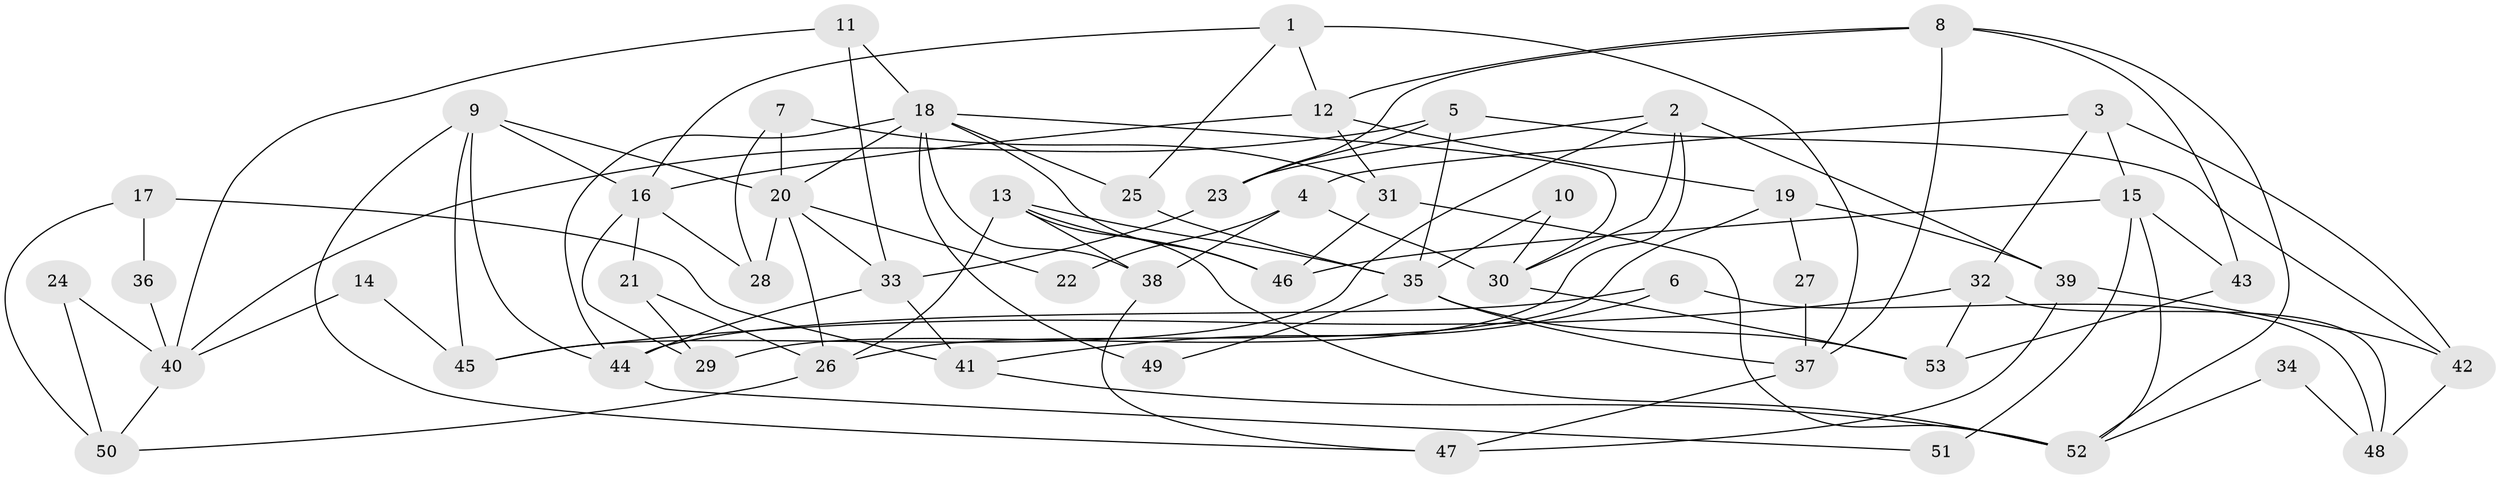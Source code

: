 // Generated by graph-tools (version 1.1) at 2025/11/02/27/25 16:11:22]
// undirected, 53 vertices, 106 edges
graph export_dot {
graph [start="1"]
  node [color=gray90,style=filled];
  1;
  2;
  3;
  4;
  5;
  6;
  7;
  8;
  9;
  10;
  11;
  12;
  13;
  14;
  15;
  16;
  17;
  18;
  19;
  20;
  21;
  22;
  23;
  24;
  25;
  26;
  27;
  28;
  29;
  30;
  31;
  32;
  33;
  34;
  35;
  36;
  37;
  38;
  39;
  40;
  41;
  42;
  43;
  44;
  45;
  46;
  47;
  48;
  49;
  50;
  51;
  52;
  53;
  1 -- 16;
  1 -- 37;
  1 -- 12;
  1 -- 25;
  2 -- 30;
  2 -- 39;
  2 -- 23;
  2 -- 29;
  2 -- 45;
  3 -- 4;
  3 -- 15;
  3 -- 32;
  3 -- 42;
  4 -- 38;
  4 -- 30;
  4 -- 22;
  5 -- 23;
  5 -- 42;
  5 -- 35;
  5 -- 40;
  6 -- 44;
  6 -- 41;
  6 -- 48;
  7 -- 31;
  7 -- 20;
  7 -- 28;
  8 -- 43;
  8 -- 23;
  8 -- 12;
  8 -- 37;
  8 -- 52;
  9 -- 45;
  9 -- 47;
  9 -- 16;
  9 -- 20;
  9 -- 44;
  10 -- 35;
  10 -- 30;
  11 -- 33;
  11 -- 18;
  11 -- 40;
  12 -- 16;
  12 -- 19;
  12 -- 31;
  13 -- 26;
  13 -- 46;
  13 -- 35;
  13 -- 38;
  13 -- 52;
  14 -- 45;
  14 -- 40;
  15 -- 46;
  15 -- 52;
  15 -- 43;
  15 -- 51;
  16 -- 21;
  16 -- 28;
  16 -- 29;
  17 -- 41;
  17 -- 50;
  17 -- 36;
  18 -- 20;
  18 -- 25;
  18 -- 30;
  18 -- 38;
  18 -- 44;
  18 -- 46;
  18 -- 49;
  19 -- 26;
  19 -- 27;
  19 -- 39;
  20 -- 28;
  20 -- 22;
  20 -- 26;
  20 -- 33;
  21 -- 29;
  21 -- 26;
  23 -- 33;
  24 -- 50;
  24 -- 40;
  25 -- 35;
  26 -- 50;
  27 -- 37;
  30 -- 53;
  31 -- 52;
  31 -- 46;
  32 -- 48;
  32 -- 45;
  32 -- 53;
  33 -- 44;
  33 -- 41;
  34 -- 52;
  34 -- 48;
  35 -- 37;
  35 -- 49;
  35 -- 53;
  36 -- 40;
  37 -- 47;
  38 -- 47;
  39 -- 47;
  39 -- 42;
  40 -- 50;
  41 -- 52;
  42 -- 48;
  43 -- 53;
  44 -- 51;
}
